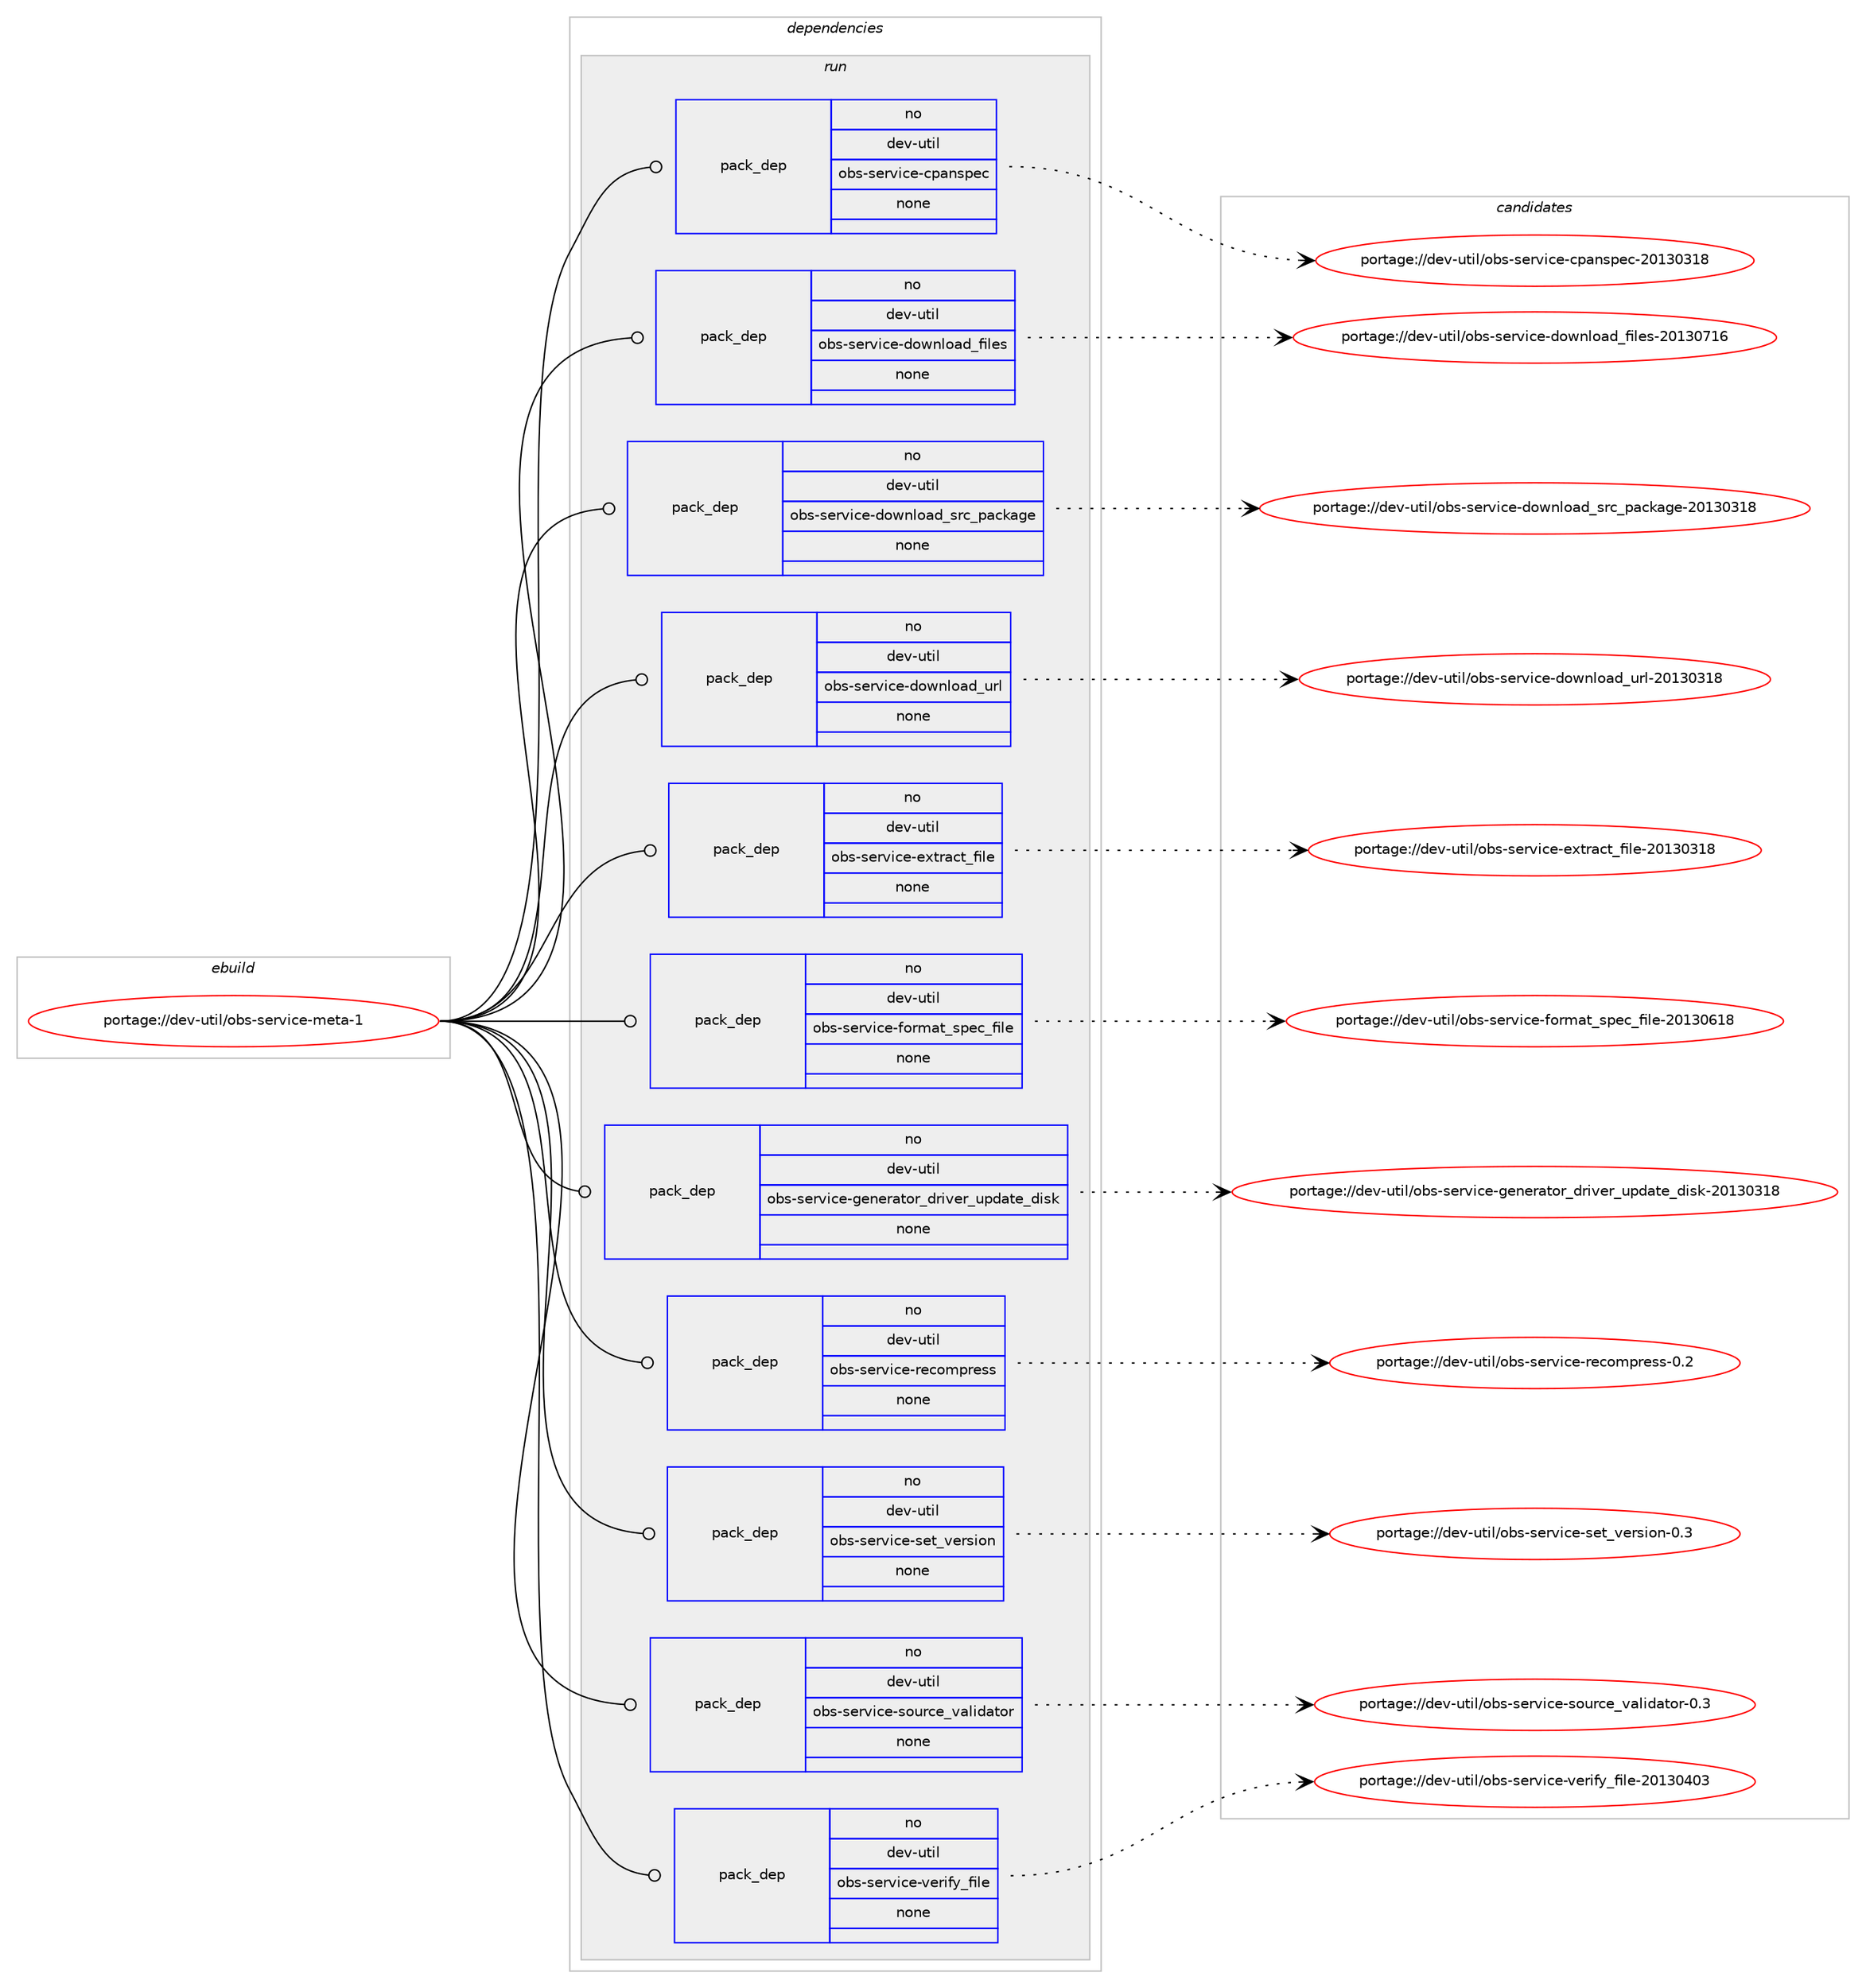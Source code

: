 digraph prolog {

# *************
# Graph options
# *************

newrank=true;
concentrate=true;
compound=true;
graph [rankdir=LR,fontname=Helvetica,fontsize=10,ranksep=1.5];#, ranksep=2.5, nodesep=0.2];
edge  [arrowhead=vee];
node  [fontname=Helvetica,fontsize=10];

# **********
# The ebuild
# **********

subgraph cluster_leftcol {
color=gray;
rank=same;
label=<<i>ebuild</i>>;
id [label="portage://dev-util/obs-service-meta-1", color=red, width=4, href="../dev-util/obs-service-meta-1.svg"];
}

# ****************
# The dependencies
# ****************

subgraph cluster_midcol {
color=gray;
label=<<i>dependencies</i>>;
subgraph cluster_compile {
fillcolor="#eeeeee";
style=filled;
label=<<i>compile</i>>;
}
subgraph cluster_compileandrun {
fillcolor="#eeeeee";
style=filled;
label=<<i>compile and run</i>>;
}
subgraph cluster_run {
fillcolor="#eeeeee";
style=filled;
label=<<i>run</i>>;
subgraph pack189003 {
dependency264274 [label=<<TABLE BORDER="0" CELLBORDER="1" CELLSPACING="0" CELLPADDING="4" WIDTH="220"><TR><TD ROWSPAN="6" CELLPADDING="30">pack_dep</TD></TR><TR><TD WIDTH="110">no</TD></TR><TR><TD>dev-util</TD></TR><TR><TD>obs-service-cpanspec</TD></TR><TR><TD>none</TD></TR><TR><TD></TD></TR></TABLE>>, shape=none, color=blue];
}
id:e -> dependency264274:w [weight=20,style="solid",arrowhead="odot"];
subgraph pack189004 {
dependency264275 [label=<<TABLE BORDER="0" CELLBORDER="1" CELLSPACING="0" CELLPADDING="4" WIDTH="220"><TR><TD ROWSPAN="6" CELLPADDING="30">pack_dep</TD></TR><TR><TD WIDTH="110">no</TD></TR><TR><TD>dev-util</TD></TR><TR><TD>obs-service-download_files</TD></TR><TR><TD>none</TD></TR><TR><TD></TD></TR></TABLE>>, shape=none, color=blue];
}
id:e -> dependency264275:w [weight=20,style="solid",arrowhead="odot"];
subgraph pack189005 {
dependency264276 [label=<<TABLE BORDER="0" CELLBORDER="1" CELLSPACING="0" CELLPADDING="4" WIDTH="220"><TR><TD ROWSPAN="6" CELLPADDING="30">pack_dep</TD></TR><TR><TD WIDTH="110">no</TD></TR><TR><TD>dev-util</TD></TR><TR><TD>obs-service-download_src_package</TD></TR><TR><TD>none</TD></TR><TR><TD></TD></TR></TABLE>>, shape=none, color=blue];
}
id:e -> dependency264276:w [weight=20,style="solid",arrowhead="odot"];
subgraph pack189006 {
dependency264277 [label=<<TABLE BORDER="0" CELLBORDER="1" CELLSPACING="0" CELLPADDING="4" WIDTH="220"><TR><TD ROWSPAN="6" CELLPADDING="30">pack_dep</TD></TR><TR><TD WIDTH="110">no</TD></TR><TR><TD>dev-util</TD></TR><TR><TD>obs-service-download_url</TD></TR><TR><TD>none</TD></TR><TR><TD></TD></TR></TABLE>>, shape=none, color=blue];
}
id:e -> dependency264277:w [weight=20,style="solid",arrowhead="odot"];
subgraph pack189007 {
dependency264278 [label=<<TABLE BORDER="0" CELLBORDER="1" CELLSPACING="0" CELLPADDING="4" WIDTH="220"><TR><TD ROWSPAN="6" CELLPADDING="30">pack_dep</TD></TR><TR><TD WIDTH="110">no</TD></TR><TR><TD>dev-util</TD></TR><TR><TD>obs-service-extract_file</TD></TR><TR><TD>none</TD></TR><TR><TD></TD></TR></TABLE>>, shape=none, color=blue];
}
id:e -> dependency264278:w [weight=20,style="solid",arrowhead="odot"];
subgraph pack189008 {
dependency264279 [label=<<TABLE BORDER="0" CELLBORDER="1" CELLSPACING="0" CELLPADDING="4" WIDTH="220"><TR><TD ROWSPAN="6" CELLPADDING="30">pack_dep</TD></TR><TR><TD WIDTH="110">no</TD></TR><TR><TD>dev-util</TD></TR><TR><TD>obs-service-format_spec_file</TD></TR><TR><TD>none</TD></TR><TR><TD></TD></TR></TABLE>>, shape=none, color=blue];
}
id:e -> dependency264279:w [weight=20,style="solid",arrowhead="odot"];
subgraph pack189009 {
dependency264280 [label=<<TABLE BORDER="0" CELLBORDER="1" CELLSPACING="0" CELLPADDING="4" WIDTH="220"><TR><TD ROWSPAN="6" CELLPADDING="30">pack_dep</TD></TR><TR><TD WIDTH="110">no</TD></TR><TR><TD>dev-util</TD></TR><TR><TD>obs-service-generator_driver_update_disk</TD></TR><TR><TD>none</TD></TR><TR><TD></TD></TR></TABLE>>, shape=none, color=blue];
}
id:e -> dependency264280:w [weight=20,style="solid",arrowhead="odot"];
subgraph pack189010 {
dependency264281 [label=<<TABLE BORDER="0" CELLBORDER="1" CELLSPACING="0" CELLPADDING="4" WIDTH="220"><TR><TD ROWSPAN="6" CELLPADDING="30">pack_dep</TD></TR><TR><TD WIDTH="110">no</TD></TR><TR><TD>dev-util</TD></TR><TR><TD>obs-service-recompress</TD></TR><TR><TD>none</TD></TR><TR><TD></TD></TR></TABLE>>, shape=none, color=blue];
}
id:e -> dependency264281:w [weight=20,style="solid",arrowhead="odot"];
subgraph pack189011 {
dependency264282 [label=<<TABLE BORDER="0" CELLBORDER="1" CELLSPACING="0" CELLPADDING="4" WIDTH="220"><TR><TD ROWSPAN="6" CELLPADDING="30">pack_dep</TD></TR><TR><TD WIDTH="110">no</TD></TR><TR><TD>dev-util</TD></TR><TR><TD>obs-service-set_version</TD></TR><TR><TD>none</TD></TR><TR><TD></TD></TR></TABLE>>, shape=none, color=blue];
}
id:e -> dependency264282:w [weight=20,style="solid",arrowhead="odot"];
subgraph pack189012 {
dependency264283 [label=<<TABLE BORDER="0" CELLBORDER="1" CELLSPACING="0" CELLPADDING="4" WIDTH="220"><TR><TD ROWSPAN="6" CELLPADDING="30">pack_dep</TD></TR><TR><TD WIDTH="110">no</TD></TR><TR><TD>dev-util</TD></TR><TR><TD>obs-service-source_validator</TD></TR><TR><TD>none</TD></TR><TR><TD></TD></TR></TABLE>>, shape=none, color=blue];
}
id:e -> dependency264283:w [weight=20,style="solid",arrowhead="odot"];
subgraph pack189013 {
dependency264284 [label=<<TABLE BORDER="0" CELLBORDER="1" CELLSPACING="0" CELLPADDING="4" WIDTH="220"><TR><TD ROWSPAN="6" CELLPADDING="30">pack_dep</TD></TR><TR><TD WIDTH="110">no</TD></TR><TR><TD>dev-util</TD></TR><TR><TD>obs-service-verify_file</TD></TR><TR><TD>none</TD></TR><TR><TD></TD></TR></TABLE>>, shape=none, color=blue];
}
id:e -> dependency264284:w [weight=20,style="solid",arrowhead="odot"];
}
}

# **************
# The candidates
# **************

subgraph cluster_choices {
rank=same;
color=gray;
label=<<i>candidates</i>>;

subgraph choice189003 {
color=black;
nodesep=1;
choiceportage100101118451171161051084711198115451151011141181059910145991129711011511210199455048495148514956 [label="portage://dev-util/obs-service-cpanspec-20130318", color=red, width=4,href="../dev-util/obs-service-cpanspec-20130318.svg"];
dependency264274:e -> choiceportage100101118451171161051084711198115451151011141181059910145991129711011511210199455048495148514956:w [style=dotted,weight="100"];
}
subgraph choice189004 {
color=black;
nodesep=1;
choiceportage1001011184511711610510847111981154511510111411810599101451001111191101081119710095102105108101115455048495148554954 [label="portage://dev-util/obs-service-download_files-20130716", color=red, width=4,href="../dev-util/obs-service-download_files-20130716.svg"];
dependency264275:e -> choiceportage1001011184511711610510847111981154511510111411810599101451001111191101081119710095102105108101115455048495148554954:w [style=dotted,weight="100"];
}
subgraph choice189005 {
color=black;
nodesep=1;
choiceportage10010111845117116105108471119811545115101114118105991014510011111911010811197100951151149995112979910797103101455048495148514956 [label="portage://dev-util/obs-service-download_src_package-20130318", color=red, width=4,href="../dev-util/obs-service-download_src_package-20130318.svg"];
dependency264276:e -> choiceportage10010111845117116105108471119811545115101114118105991014510011111911010811197100951151149995112979910797103101455048495148514956:w [style=dotted,weight="100"];
}
subgraph choice189006 {
color=black;
nodesep=1;
choiceportage1001011184511711610510847111981154511510111411810599101451001111191101081119710095117114108455048495148514956 [label="portage://dev-util/obs-service-download_url-20130318", color=red, width=4,href="../dev-util/obs-service-download_url-20130318.svg"];
dependency264277:e -> choiceportage1001011184511711610510847111981154511510111411810599101451001111191101081119710095117114108455048495148514956:w [style=dotted,weight="100"];
}
subgraph choice189007 {
color=black;
nodesep=1;
choiceportage100101118451171161051084711198115451151011141181059910145101120116114979911695102105108101455048495148514956 [label="portage://dev-util/obs-service-extract_file-20130318", color=red, width=4,href="../dev-util/obs-service-extract_file-20130318.svg"];
dependency264278:e -> choiceportage100101118451171161051084711198115451151011141181059910145101120116114979911695102105108101455048495148514956:w [style=dotted,weight="100"];
}
subgraph choice189008 {
color=black;
nodesep=1;
choiceportage10010111845117116105108471119811545115101114118105991014510211111410997116951151121019995102105108101455048495148544956 [label="portage://dev-util/obs-service-format_spec_file-20130618", color=red, width=4,href="../dev-util/obs-service-format_spec_file-20130618.svg"];
dependency264279:e -> choiceportage10010111845117116105108471119811545115101114118105991014510211111410997116951151121019995102105108101455048495148544956:w [style=dotted,weight="100"];
}
subgraph choice189009 {
color=black;
nodesep=1;
choiceportage1001011184511711610510847111981154511510111411810599101451031011101011149711611111495100114105118101114951171121009711610195100105115107455048495148514956 [label="portage://dev-util/obs-service-generator_driver_update_disk-20130318", color=red, width=4,href="../dev-util/obs-service-generator_driver_update_disk-20130318.svg"];
dependency264280:e -> choiceportage1001011184511711610510847111981154511510111411810599101451031011101011149711611111495100114105118101114951171121009711610195100105115107455048495148514956:w [style=dotted,weight="100"];
}
subgraph choice189010 {
color=black;
nodesep=1;
choiceportage1001011184511711610510847111981154511510111411810599101451141019911110911211410111511545484650 [label="portage://dev-util/obs-service-recompress-0.2", color=red, width=4,href="../dev-util/obs-service-recompress-0.2.svg"];
dependency264281:e -> choiceportage1001011184511711610510847111981154511510111411810599101451141019911110911211410111511545484650:w [style=dotted,weight="100"];
}
subgraph choice189011 {
color=black;
nodesep=1;
choiceportage1001011184511711610510847111981154511510111411810599101451151011169511810111411510511111045484651 [label="portage://dev-util/obs-service-set_version-0.3", color=red, width=4,href="../dev-util/obs-service-set_version-0.3.svg"];
dependency264282:e -> choiceportage1001011184511711610510847111981154511510111411810599101451151011169511810111411510511111045484651:w [style=dotted,weight="100"];
}
subgraph choice189012 {
color=black;
nodesep=1;
choiceportage1001011184511711610510847111981154511510111411810599101451151111171149910195118971081051009711611111445484651 [label="portage://dev-util/obs-service-source_validator-0.3", color=red, width=4,href="../dev-util/obs-service-source_validator-0.3.svg"];
dependency264283:e -> choiceportage1001011184511711610510847111981154511510111411810599101451151111171149910195118971081051009711611111445484651:w [style=dotted,weight="100"];
}
subgraph choice189013 {
color=black;
nodesep=1;
choiceportage10010111845117116105108471119811545115101114118105991014511810111410510212195102105108101455048495148524851 [label="portage://dev-util/obs-service-verify_file-20130403", color=red, width=4,href="../dev-util/obs-service-verify_file-20130403.svg"];
dependency264284:e -> choiceportage10010111845117116105108471119811545115101114118105991014511810111410510212195102105108101455048495148524851:w [style=dotted,weight="100"];
}
}

}

